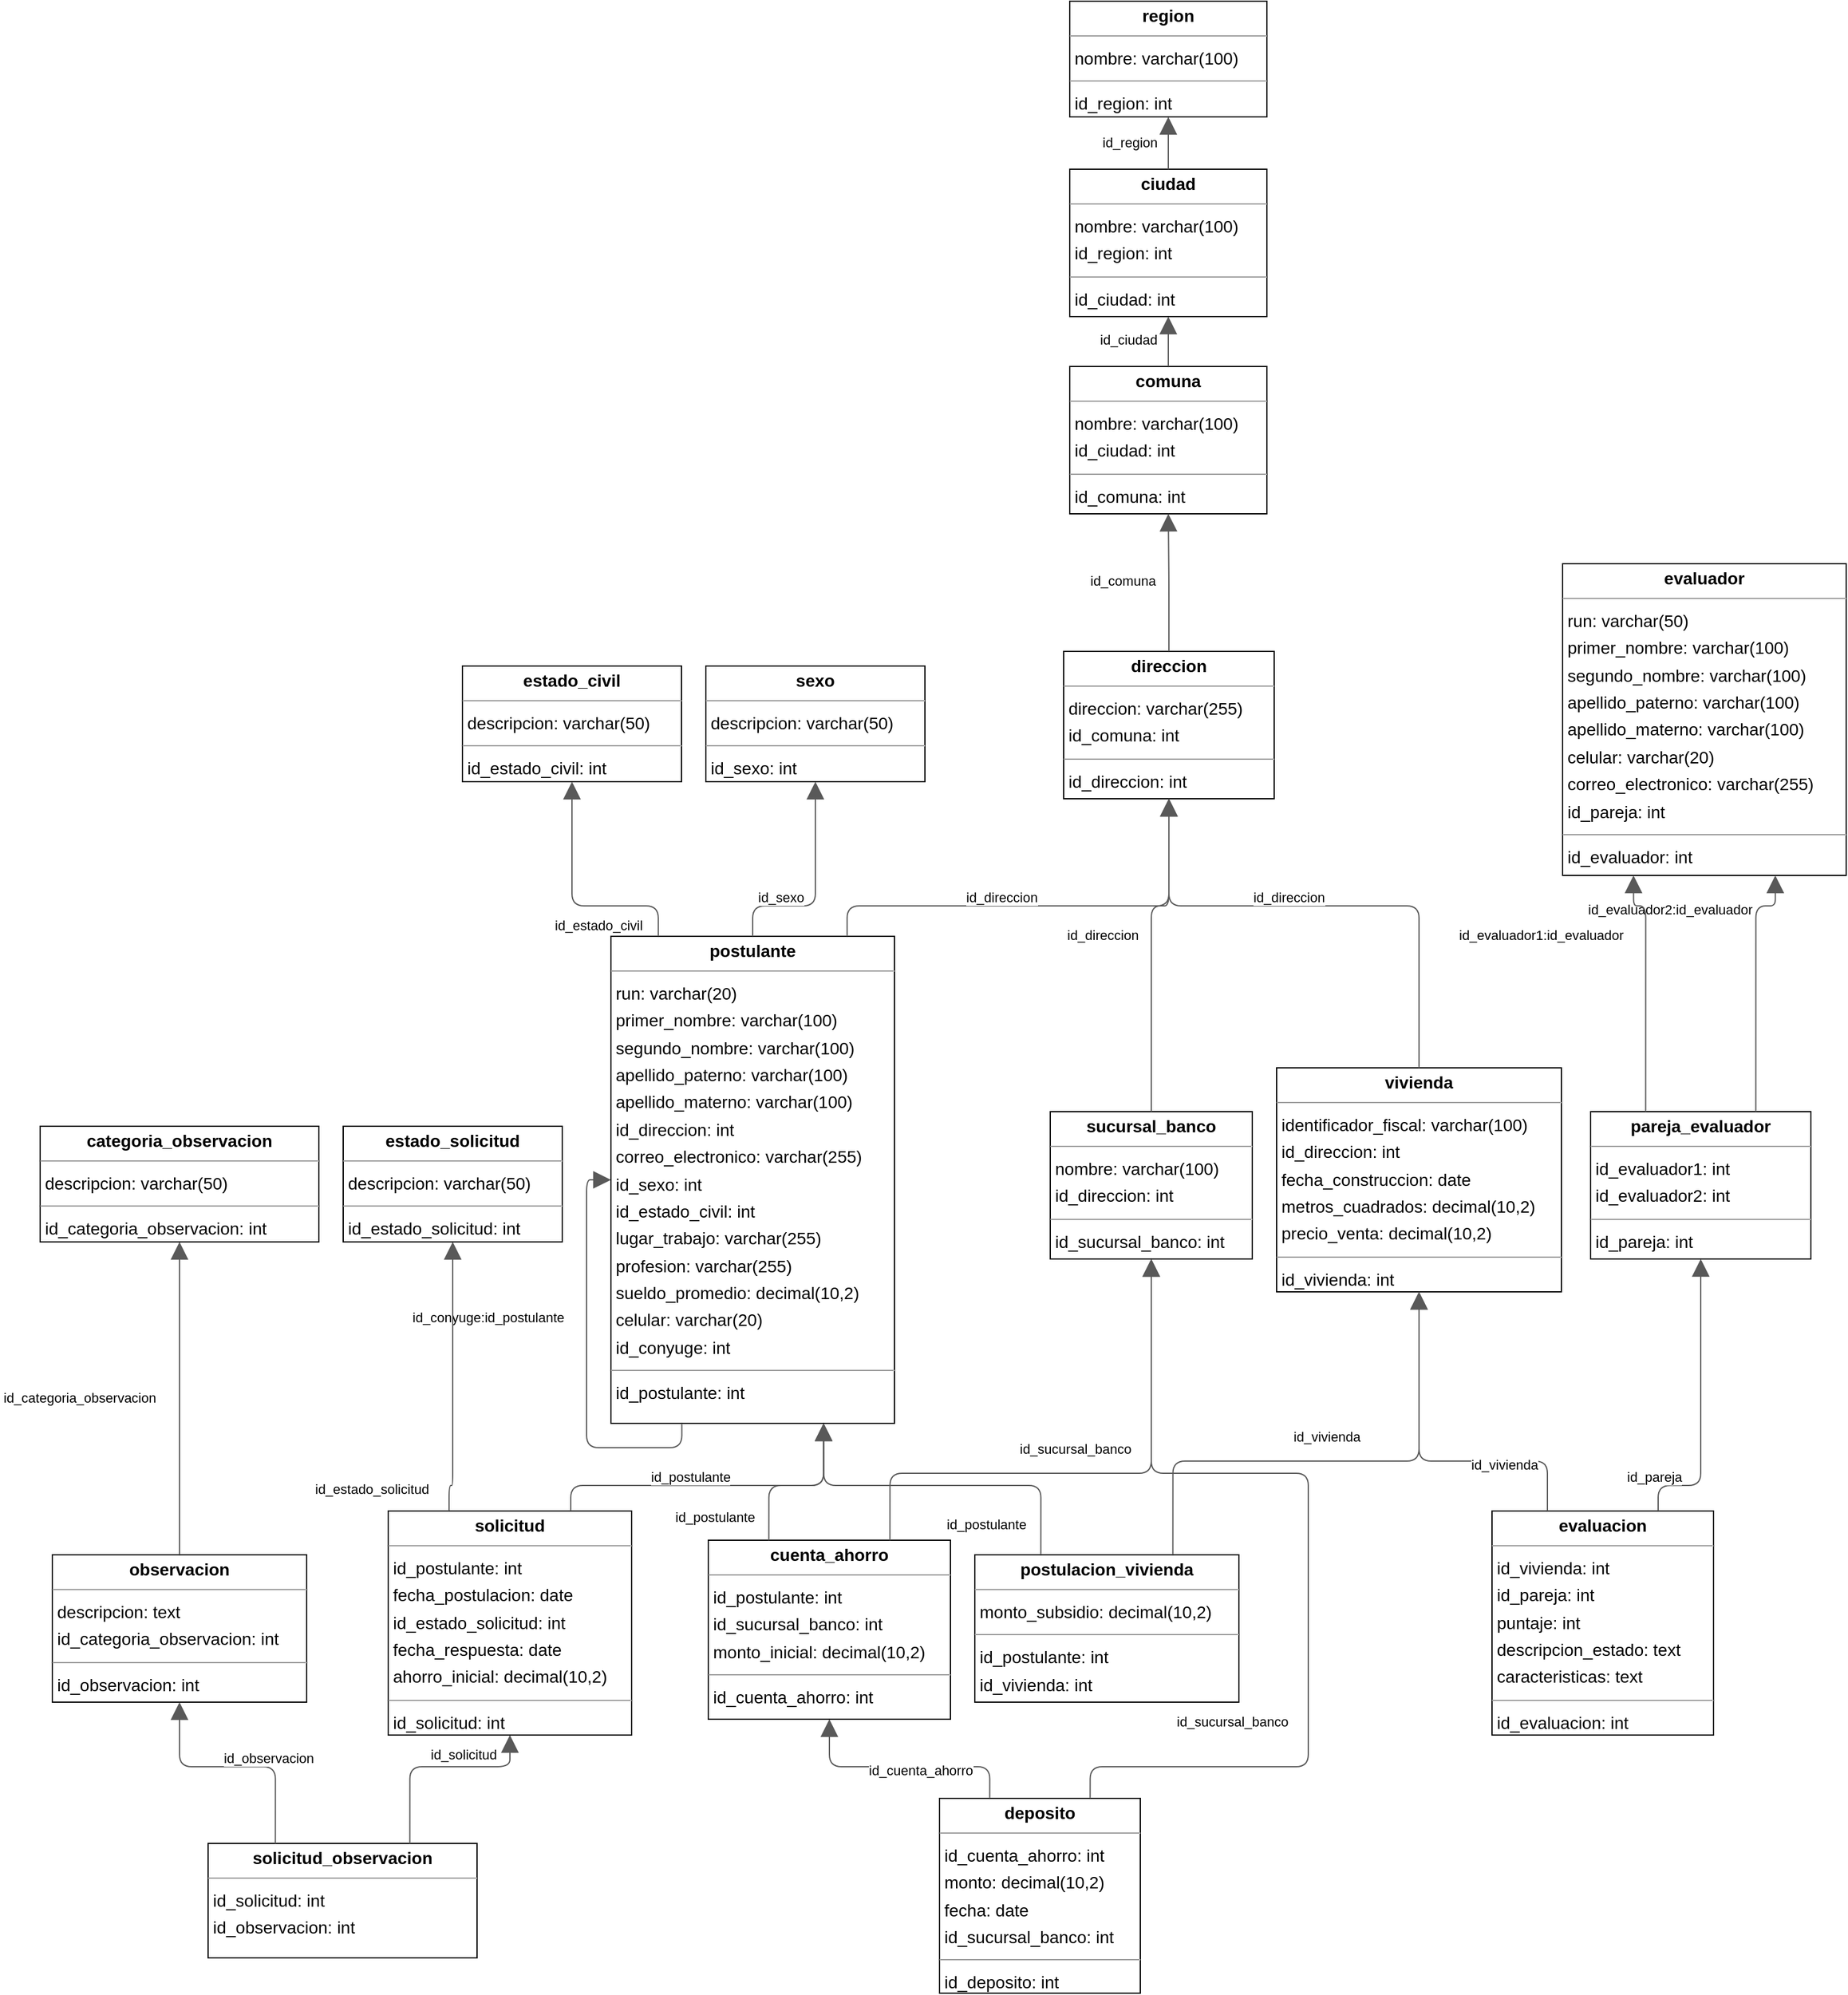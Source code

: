 <mxGraphModel dx="0" dy="0" grid="1" gridSize="10" guides="1" tooltips="1" connect="1" arrows="1" fold="1" page="0" pageScale="1" background="none" math="0" shadow="0">
  <root>
    <mxCell id="0" />
    <mxCell id="1" parent="0" />
    <mxCell id="node8" parent="1" vertex="1" value="&lt;p style=&quot;margin:0px;margin-top:4px;text-align:center;&quot;&gt;&lt;b&gt;categoria_observacion&lt;/b&gt;&lt;/p&gt;&lt;hr size=&quot;1&quot;/&gt;&lt;p style=&quot;margin:0 0 0 4px;line-height:1.6;&quot;&gt; descripcion: varchar(50)&lt;/p&gt;&lt;hr size=&quot;1&quot;/&gt;&lt;p style=&quot;margin:0 0 0 4px;line-height:1.6;&quot;&gt; id_categoria_observacion: int&lt;/p&gt;" style="verticalAlign=top;align=left;overflow=fill;fontSize=14;fontFamily=Helvetica;html=1;rounded=0;shadow=0;comic=0;labelBackgroundColor=none;strokeWidth=1;">
      <mxGeometry x="-116" y="724" width="229" height="95" as="geometry" />
    </mxCell>
    <mxCell id="node19" parent="1" vertex="1" value="&lt;p style=&quot;margin:0px;margin-top:4px;text-align:center;&quot;&gt;&lt;b&gt;ciudad&lt;/b&gt;&lt;/p&gt;&lt;hr size=&quot;1&quot;/&gt;&lt;p style=&quot;margin:0 0 0 4px;line-height:1.6;&quot;&gt; nombre: varchar(100)&lt;br/&gt; id_region: int&lt;/p&gt;&lt;hr size=&quot;1&quot;/&gt;&lt;p style=&quot;margin:0 0 0 4px;line-height:1.6;&quot;&gt; id_ciudad: int&lt;/p&gt;" style="verticalAlign=top;align=left;overflow=fill;fontSize=14;fontFamily=Helvetica;html=1;rounded=0;shadow=0;comic=0;labelBackgroundColor=none;strokeWidth=1;">
      <mxGeometry x="730" y="-62" width="162" height="121" as="geometry" />
    </mxCell>
    <mxCell id="node4" parent="1" vertex="1" value="&lt;p style=&quot;margin:0px;margin-top:4px;text-align:center;&quot;&gt;&lt;b&gt;comuna&lt;/b&gt;&lt;/p&gt;&lt;hr size=&quot;1&quot;/&gt;&lt;p style=&quot;margin:0 0 0 4px;line-height:1.6;&quot;&gt; nombre: varchar(100)&lt;br/&gt; id_ciudad: int&lt;/p&gt;&lt;hr size=&quot;1&quot;/&gt;&lt;p style=&quot;margin:0 0 0 4px;line-height:1.6;&quot;&gt; id_comuna: int&lt;/p&gt;" style="verticalAlign=top;align=left;overflow=fill;fontSize=14;fontFamily=Helvetica;html=1;rounded=0;shadow=0;comic=0;labelBackgroundColor=none;strokeWidth=1;">
      <mxGeometry x="730" y="100" width="162" height="121" as="geometry" />
    </mxCell>
    <mxCell id="node10" parent="1" vertex="1" value="&lt;p style=&quot;margin:0px;margin-top:4px;text-align:center;&quot;&gt;&lt;b&gt;cuenta_ahorro&lt;/b&gt;&lt;/p&gt;&lt;hr size=&quot;1&quot;/&gt;&lt;p style=&quot;margin:0 0 0 4px;line-height:1.6;&quot;&gt; id_postulante: int&lt;br/&gt; id_sucursal_banco: int&lt;br/&gt; monto_inicial: decimal(10,2)&lt;/p&gt;&lt;hr size=&quot;1&quot;/&gt;&lt;p style=&quot;margin:0 0 0 4px;line-height:1.6;&quot;&gt; id_cuenta_ahorro: int&lt;/p&gt;" style="verticalAlign=top;align=left;overflow=fill;fontSize=14;fontFamily=Helvetica;html=1;rounded=0;shadow=0;comic=0;labelBackgroundColor=none;strokeWidth=1;">
      <mxGeometry x="433" y="1064" width="199" height="147" as="geometry" />
    </mxCell>
    <mxCell id="node6" parent="1" vertex="1" value="&lt;p style=&quot;margin:0px;margin-top:4px;text-align:center;&quot;&gt;&lt;b&gt;deposito&lt;/b&gt;&lt;/p&gt;&lt;hr size=&quot;1&quot;/&gt;&lt;p style=&quot;margin:0 0 0 4px;line-height:1.6;&quot;&gt; id_cuenta_ahorro: int&lt;br/&gt; monto: decimal(10,2)&lt;br/&gt; fecha: date&lt;br/&gt; id_sucursal_banco: int&lt;/p&gt;&lt;hr size=&quot;1&quot;/&gt;&lt;p style=&quot;margin:0 0 0 4px;line-height:1.6;&quot;&gt; id_deposito: int&lt;/p&gt;" style="verticalAlign=top;align=left;overflow=fill;fontSize=14;fontFamily=Helvetica;html=1;rounded=0;shadow=0;comic=0;labelBackgroundColor=none;strokeWidth=1;">
      <mxGeometry x="623" y="1276" width="165" height="160" as="geometry" />
    </mxCell>
    <mxCell id="node9" parent="1" vertex="1" value="&lt;p style=&quot;margin:0px;margin-top:4px;text-align:center;&quot;&gt;&lt;b&gt;direccion&lt;/b&gt;&lt;/p&gt;&lt;hr size=&quot;1&quot;/&gt;&lt;p style=&quot;margin:0 0 0 4px;line-height:1.6;&quot;&gt; direccion: varchar(255)&lt;br/&gt; id_comuna: int&lt;/p&gt;&lt;hr size=&quot;1&quot;/&gt;&lt;p style=&quot;margin:0 0 0 4px;line-height:1.6;&quot;&gt; id_direccion: int&lt;/p&gt;" style="verticalAlign=top;align=left;overflow=fill;fontSize=14;fontFamily=Helvetica;html=1;rounded=0;shadow=0;comic=0;labelBackgroundColor=none;strokeWidth=1;">
      <mxGeometry x="725" y="334" width="173" height="121" as="geometry" />
    </mxCell>
    <mxCell id="node3" parent="1" vertex="1" value="&lt;p style=&quot;margin:0px;margin-top:4px;text-align:center;&quot;&gt;&lt;b&gt;estado_civil&lt;/b&gt;&lt;/p&gt;&lt;hr size=&quot;1&quot;/&gt;&lt;p style=&quot;margin:0 0 0 4px;line-height:1.6;&quot;&gt; descripcion: varchar(50)&lt;/p&gt;&lt;hr size=&quot;1&quot;/&gt;&lt;p style=&quot;margin:0 0 0 4px;line-height:1.6;&quot;&gt; id_estado_civil: int&lt;/p&gt;" style="verticalAlign=top;align=left;overflow=fill;fontSize=14;fontFamily=Helvetica;html=1;rounded=0;shadow=0;comic=0;labelBackgroundColor=none;strokeWidth=1;">
      <mxGeometry x="231" y="346" width="180" height="95" as="geometry" />
    </mxCell>
    <mxCell id="node0" parent="1" vertex="1" value="&lt;p style=&quot;margin:0px;margin-top:4px;text-align:center;&quot;&gt;&lt;b&gt;estado_solicitud&lt;/b&gt;&lt;/p&gt;&lt;hr size=&quot;1&quot;/&gt;&lt;p style=&quot;margin:0 0 0 4px;line-height:1.6;&quot;&gt; descripcion: varchar(50)&lt;/p&gt;&lt;hr size=&quot;1&quot;/&gt;&lt;p style=&quot;margin:0 0 0 4px;line-height:1.6;&quot;&gt; id_estado_solicitud: int&lt;/p&gt;" style="verticalAlign=top;align=left;overflow=fill;fontSize=14;fontFamily=Helvetica;html=1;rounded=0;shadow=0;comic=0;labelBackgroundColor=none;strokeWidth=1;">
      <mxGeometry x="133" y="724" width="180" height="95" as="geometry" />
    </mxCell>
    <mxCell id="node11" parent="1" vertex="1" value="&lt;p style=&quot;margin:0px;margin-top:4px;text-align:center;&quot;&gt;&lt;b&gt;evaluacion&lt;/b&gt;&lt;/p&gt;&lt;hr size=&quot;1&quot;/&gt;&lt;p style=&quot;margin:0 0 0 4px;line-height:1.6;&quot;&gt; id_vivienda: int&lt;br/&gt; id_pareja: int&lt;br/&gt; puntaje: int&lt;br/&gt; descripcion_estado: text&lt;br/&gt; caracteristicas: text&lt;/p&gt;&lt;hr size=&quot;1&quot;/&gt;&lt;p style=&quot;margin:0 0 0 4px;line-height:1.6;&quot;&gt; id_evaluacion: int&lt;/p&gt;" style="verticalAlign=top;align=left;overflow=fill;fontSize=14;fontFamily=Helvetica;html=1;rounded=0;shadow=0;comic=0;labelBackgroundColor=none;strokeWidth=1;">
      <mxGeometry x="1077" y="1040" width="182" height="184" as="geometry" />
    </mxCell>
    <mxCell id="node7" parent="1" vertex="1" value="&lt;p style=&quot;margin:0px;margin-top:4px;text-align:center;&quot;&gt;&lt;b&gt;evaluador&lt;/b&gt;&lt;/p&gt;&lt;hr size=&quot;1&quot;/&gt;&lt;p style=&quot;margin:0 0 0 4px;line-height:1.6;&quot;&gt; run: varchar(50)&lt;br/&gt; primer_nombre: varchar(100)&lt;br/&gt; segundo_nombre: varchar(100)&lt;br/&gt; apellido_paterno: varchar(100)&lt;br/&gt; apellido_materno: varchar(100)&lt;br/&gt; celular: varchar(20)&lt;br/&gt; correo_electronico: varchar(255)&lt;br/&gt; id_pareja: int&lt;/p&gt;&lt;hr size=&quot;1&quot;/&gt;&lt;p style=&quot;margin:0 0 0 4px;line-height:1.6;&quot;&gt; id_evaluador: int&lt;/p&gt;" style="verticalAlign=top;align=left;overflow=fill;fontSize=14;fontFamily=Helvetica;html=1;rounded=0;shadow=0;comic=0;labelBackgroundColor=none;strokeWidth=1;">
      <mxGeometry x="1135" y="262" width="233" height="256" as="geometry" />
    </mxCell>
    <mxCell id="node12" parent="1" vertex="1" value="&lt;p style=&quot;margin:0px;margin-top:4px;text-align:center;&quot;&gt;&lt;b&gt;observacion&lt;/b&gt;&lt;/p&gt;&lt;hr size=&quot;1&quot;/&gt;&lt;p style=&quot;margin:0 0 0 4px;line-height:1.6;&quot;&gt; descripcion: text&lt;br/&gt; id_categoria_observacion: int&lt;/p&gt;&lt;hr size=&quot;1&quot;/&gt;&lt;p style=&quot;margin:0 0 0 4px;line-height:1.6;&quot;&gt; id_observacion: int&lt;/p&gt;" style="verticalAlign=top;align=left;overflow=fill;fontSize=14;fontFamily=Helvetica;html=1;rounded=0;shadow=0;comic=0;labelBackgroundColor=none;strokeWidth=1;">
      <mxGeometry x="-106" y="1076" width="209" height="121" as="geometry" />
    </mxCell>
    <mxCell id="node18" parent="1" vertex="1" value="&lt;p style=&quot;margin:0px;margin-top:4px;text-align:center;&quot;&gt;&lt;b&gt;pareja_evaluador&lt;/b&gt;&lt;/p&gt;&lt;hr size=&quot;1&quot;/&gt;&lt;p style=&quot;margin:0 0 0 4px;line-height:1.6;&quot;&gt; id_evaluador1: int&lt;br/&gt; id_evaluador2: int&lt;/p&gt;&lt;hr size=&quot;1&quot;/&gt;&lt;p style=&quot;margin:0 0 0 4px;line-height:1.6;&quot;&gt; id_pareja: int&lt;/p&gt;" style="verticalAlign=top;align=left;overflow=fill;fontSize=14;fontFamily=Helvetica;html=1;rounded=0;shadow=0;comic=0;labelBackgroundColor=none;strokeWidth=1;">
      <mxGeometry x="1158" y="712" width="181" height="121" as="geometry" />
    </mxCell>
    <mxCell id="node1" parent="1" vertex="1" value="&lt;p style=&quot;margin:0px;margin-top:4px;text-align:center;&quot;&gt;&lt;b&gt;postulacion_vivienda&lt;/b&gt;&lt;/p&gt;&lt;hr size=&quot;1&quot;/&gt;&lt;p style=&quot;margin:0 0 0 4px;line-height:1.6;&quot;&gt; monto_subsidio: decimal(10,2)&lt;/p&gt;&lt;hr size=&quot;1&quot;/&gt;&lt;p style=&quot;margin:0 0 0 4px;line-height:1.6;&quot;&gt; id_postulante: int&lt;br/&gt; id_vivienda: int&lt;/p&gt;" style="verticalAlign=top;align=left;overflow=fill;fontSize=14;fontFamily=Helvetica;html=1;rounded=0;shadow=0;comic=0;labelBackgroundColor=none;strokeWidth=1;">
      <mxGeometry x="652" y="1076" width="217" height="121" as="geometry" />
    </mxCell>
    <mxCell id="node17" parent="1" vertex="1" value="&lt;p style=&quot;margin:0px;margin-top:4px;text-align:center;&quot;&gt;&lt;b&gt;postulante&lt;/b&gt;&lt;/p&gt;&lt;hr size=&quot;1&quot;/&gt;&lt;p style=&quot;margin:0 0 0 4px;line-height:1.6;&quot;&gt; run: varchar(20)&lt;br/&gt; primer_nombre: varchar(100)&lt;br/&gt; segundo_nombre: varchar(100)&lt;br/&gt; apellido_paterno: varchar(100)&lt;br/&gt; apellido_materno: varchar(100)&lt;br/&gt; id_direccion: int&lt;br/&gt; correo_electronico: varchar(255)&lt;br/&gt; id_sexo: int&lt;br/&gt; id_estado_civil: int&lt;br/&gt; lugar_trabajo: varchar(255)&lt;br/&gt; profesion: varchar(255)&lt;br/&gt; sueldo_promedio: decimal(10,2)&lt;br/&gt; celular: varchar(20)&lt;br/&gt; id_conyuge: int&lt;/p&gt;&lt;hr size=&quot;1&quot;/&gt;&lt;p style=&quot;margin:0 0 0 4px;line-height:1.6;&quot;&gt; id_postulante: int&lt;/p&gt;" style="verticalAlign=top;align=left;overflow=fill;fontSize=14;fontFamily=Helvetica;html=1;rounded=0;shadow=0;comic=0;labelBackgroundColor=none;strokeWidth=1;">
      <mxGeometry x="353" y="568" width="233" height="400" as="geometry" />
    </mxCell>
    <mxCell id="node2" parent="1" vertex="1" value="&lt;p style=&quot;margin:0px;margin-top:4px;text-align:center;&quot;&gt;&lt;b&gt;region&lt;/b&gt;&lt;/p&gt;&lt;hr size=&quot;1&quot;/&gt;&lt;p style=&quot;margin:0 0 0 4px;line-height:1.6;&quot;&gt; nombre: varchar(100)&lt;/p&gt;&lt;hr size=&quot;1&quot;/&gt;&lt;p style=&quot;margin:0 0 0 4px;line-height:1.6;&quot;&gt; id_region: int&lt;/p&gt;" style="verticalAlign=top;align=left;overflow=fill;fontSize=14;fontFamily=Helvetica;html=1;rounded=0;shadow=0;comic=0;labelBackgroundColor=none;strokeWidth=1;">
      <mxGeometry x="730" y="-200" width="162" height="95" as="geometry" />
    </mxCell>
    <mxCell id="node5" parent="1" vertex="1" value="&lt;p style=&quot;margin:0px;margin-top:4px;text-align:center;&quot;&gt;&lt;b&gt;sexo&lt;/b&gt;&lt;/p&gt;&lt;hr size=&quot;1&quot;/&gt;&lt;p style=&quot;margin:0 0 0 4px;line-height:1.6;&quot;&gt; descripcion: varchar(50)&lt;/p&gt;&lt;hr size=&quot;1&quot;/&gt;&lt;p style=&quot;margin:0 0 0 4px;line-height:1.6;&quot;&gt; id_sexo: int&lt;/p&gt;" style="verticalAlign=top;align=left;overflow=fill;fontSize=14;fontFamily=Helvetica;html=1;rounded=0;shadow=0;comic=0;labelBackgroundColor=none;strokeWidth=1;">
      <mxGeometry x="431" y="346" width="180" height="95" as="geometry" />
    </mxCell>
    <mxCell id="node14" parent="1" vertex="1" value="&lt;p style=&quot;margin:0px;margin-top:4px;text-align:center;&quot;&gt;&lt;b&gt;solicitud&lt;/b&gt;&lt;/p&gt;&lt;hr size=&quot;1&quot;/&gt;&lt;p style=&quot;margin:0 0 0 4px;line-height:1.6;&quot;&gt; id_postulante: int&lt;br/&gt; fecha_postulacion: date&lt;br/&gt; id_estado_solicitud: int&lt;br/&gt; fecha_respuesta: date&lt;br/&gt; ahorro_inicial: decimal(10,2)&lt;/p&gt;&lt;hr size=&quot;1&quot;/&gt;&lt;p style=&quot;margin:0 0 0 4px;line-height:1.6;&quot;&gt; id_solicitud: int&lt;/p&gt;" style="verticalAlign=top;align=left;overflow=fill;fontSize=14;fontFamily=Helvetica;html=1;rounded=0;shadow=0;comic=0;labelBackgroundColor=none;strokeWidth=1;">
      <mxGeometry x="170" y="1040" width="200" height="184" as="geometry" />
    </mxCell>
    <mxCell id="node16" parent="1" vertex="1" value="&lt;p style=&quot;margin:0px;margin-top:4px;text-align:center;&quot;&gt;&lt;b&gt;solicitud_observacion&lt;/b&gt;&lt;/p&gt;&lt;hr size=&quot;1&quot;/&gt;&lt;p style=&quot;margin:0 0 0 4px;line-height:1.6;&quot;&gt; id_solicitud: int&lt;br/&gt; id_observacion: int&lt;/p&gt;" style="verticalAlign=top;align=left;overflow=fill;fontSize=14;fontFamily=Helvetica;html=1;rounded=0;shadow=0;comic=0;labelBackgroundColor=none;strokeWidth=1;">
      <mxGeometry x="22" y="1313" width="221" height="94" as="geometry" />
    </mxCell>
    <mxCell id="node13" parent="1" vertex="1" value="&lt;p style=&quot;margin:0px;margin-top:4px;text-align:center;&quot;&gt;&lt;b&gt;sucursal_banco&lt;/b&gt;&lt;/p&gt;&lt;hr size=&quot;1&quot;/&gt;&lt;p style=&quot;margin:0 0 0 4px;line-height:1.6;&quot;&gt; nombre: varchar(100)&lt;br/&gt; id_direccion: int&lt;/p&gt;&lt;hr size=&quot;1&quot;/&gt;&lt;p style=&quot;margin:0 0 0 4px;line-height:1.6;&quot;&gt; id_sucursal_banco: int&lt;/p&gt;" style="verticalAlign=top;align=left;overflow=fill;fontSize=14;fontFamily=Helvetica;html=1;rounded=0;shadow=0;comic=0;labelBackgroundColor=none;strokeWidth=1;">
      <mxGeometry x="714" y="712" width="166" height="121" as="geometry" />
    </mxCell>
    <mxCell id="node15" parent="1" vertex="1" value="&lt;p style=&quot;margin:0px;margin-top:4px;text-align:center;&quot;&gt;&lt;b&gt;vivienda&lt;/b&gt;&lt;/p&gt;&lt;hr size=&quot;1&quot;/&gt;&lt;p style=&quot;margin:0 0 0 4px;line-height:1.6;&quot;&gt; identificador_fiscal: varchar(100)&lt;br/&gt; id_direccion: int&lt;br/&gt; fecha_construccion: date&lt;br/&gt; metros_cuadrados: decimal(10,2)&lt;br/&gt; precio_venta: decimal(10,2)&lt;/p&gt;&lt;hr size=&quot;1&quot;/&gt;&lt;p style=&quot;margin:0 0 0 4px;line-height:1.6;&quot;&gt; id_vivienda: int&lt;/p&gt;" style="verticalAlign=top;align=left;overflow=fill;fontSize=14;fontFamily=Helvetica;html=1;rounded=0;shadow=0;comic=0;labelBackgroundColor=none;strokeWidth=1;">
      <mxGeometry x="900" y="676" width="234" height="184" as="geometry" />
    </mxCell>
    <mxCell id="edge8" edge="1" value="" parent="1" source="node19" target="node2" style="html=1;rounded=1;edgeStyle=orthogonalEdgeStyle;dashed=0;startArrow=none;endArrow=block;endSize=12;strokeColor=#595959;exitX=0.500;exitY=0.000;exitDx=0;exitDy=0;entryX=0.500;entryY=1.001;entryDx=0;entryDy=0;">
      <mxGeometry width="50" height="50" relative="1" as="geometry">
        <Array as="points" />
      </mxGeometry>
    </mxCell>
    <mxCell id="label50" parent="edge8" vertex="1" connectable="0" value="id_region" style="edgeLabel;resizable=0;html=1;align=left;verticalAlign=top;strokeColor=default;">
      <mxGeometry x="755" y="-97" as="geometry" />
    </mxCell>
    <mxCell id="edge14" edge="1" value="" parent="1" source="node4" target="node19" style="html=1;rounded=1;edgeStyle=orthogonalEdgeStyle;dashed=0;startArrow=none;endArrow=block;endSize=12;strokeColor=#595959;exitX=0.500;exitY=0.000;exitDx=0;exitDy=0;entryX=0.500;entryY=1.000;entryDx=0;entryDy=0;">
      <mxGeometry width="50" height="50" relative="1" as="geometry">
        <Array as="points" />
      </mxGeometry>
    </mxCell>
    <mxCell id="label86" parent="edge14" vertex="1" connectable="0" value="id_ciudad" style="edgeLabel;resizable=0;html=1;align=left;verticalAlign=top;strokeColor=default;">
      <mxGeometry x="753" y="65" as="geometry" />
    </mxCell>
    <mxCell id="edge15" edge="1" value="" parent="1" source="node10" target="node17" style="html=1;rounded=1;edgeStyle=orthogonalEdgeStyle;dashed=0;startArrow=none;endArrow=block;endSize=12;strokeColor=#595959;exitX=0.250;exitY=0.000;exitDx=0;exitDy=0;entryX=0.750;entryY=1.000;entryDx=0;entryDy=0;">
      <mxGeometry width="50" height="50" relative="1" as="geometry">
        <Array as="points">
          <mxPoint x="483" y="1019" />
          <mxPoint x="527" y="1019" />
        </Array>
      </mxGeometry>
    </mxCell>
    <mxCell id="label92" parent="edge15" vertex="1" connectable="0" value="id_postulante" style="edgeLabel;resizable=0;html=1;align=left;verticalAlign=top;strokeColor=default;">
      <mxGeometry x="404" y="1032" as="geometry" />
    </mxCell>
    <mxCell id="edge19" edge="1" value="" parent="1" source="node10" target="node13" style="html=1;rounded=1;edgeStyle=orthogonalEdgeStyle;dashed=0;startArrow=none;endArrow=block;endSize=12;strokeColor=#595959;exitX=0.750;exitY=0.000;exitDx=0;exitDy=0;entryX=0.500;entryY=1.000;entryDx=0;entryDy=0;">
      <mxGeometry width="50" height="50" relative="1" as="geometry">
        <Array as="points">
          <mxPoint x="582" y="1009" />
          <mxPoint x="797" y="1009" />
        </Array>
      </mxGeometry>
    </mxCell>
    <mxCell id="label116" parent="edge19" vertex="1" connectable="0" value="id_sucursal_banco" style="edgeLabel;resizable=0;html=1;align=left;verticalAlign=top;strokeColor=default;">
      <mxGeometry x="687" y="976" as="geometry" />
    </mxCell>
    <mxCell id="edge4" edge="1" value="" parent="1" source="node6" target="node10" style="html=1;rounded=1;edgeStyle=orthogonalEdgeStyle;dashed=0;startArrow=none;endArrow=block;endSize=12;strokeColor=#595959;exitX=0.250;exitY=0.000;exitDx=0;exitDy=0;entryX=0.500;entryY=1.000;entryDx=0;entryDy=0;">
      <mxGeometry width="50" height="50" relative="1" as="geometry">
        <Array as="points">
          <mxPoint x="664" y="1250" />
          <mxPoint x="532" y="1250" />
        </Array>
      </mxGeometry>
    </mxCell>
    <mxCell id="label26" parent="edge4" vertex="1" connectable="0" value="id_cuenta_ahorro" style="edgeLabel;resizable=0;html=1;align=left;verticalAlign=top;strokeColor=default;">
      <mxGeometry x="563" y="1240" as="geometry" />
    </mxCell>
    <mxCell id="edge9" edge="1" value="" parent="1" source="node6" target="node13" style="html=1;rounded=1;edgeStyle=orthogonalEdgeStyle;dashed=0;startArrow=none;endArrow=block;endSize=12;strokeColor=#595959;exitX=0.750;exitY=0.000;exitDx=0;exitDy=0;entryX=0.500;entryY=1.000;entryDx=0;entryDy=0;">
      <mxGeometry width="50" height="50" relative="1" as="geometry">
        <Array as="points">
          <mxPoint x="747" y="1250" />
          <mxPoint x="926" y="1250" />
          <mxPoint x="926" y="1009" />
          <mxPoint x="797" y="1009" />
        </Array>
      </mxGeometry>
    </mxCell>
    <mxCell id="label56" parent="edge9" vertex="1" connectable="0" value="id_sucursal_banco" style="edgeLabel;resizable=0;html=1;align=left;verticalAlign=top;strokeColor=default;">
      <mxGeometry x="816" y="1200" as="geometry" />
    </mxCell>
    <mxCell id="edge10" edge="1" value="" parent="1" source="node9" target="node4" style="html=1;rounded=1;edgeStyle=orthogonalEdgeStyle;dashed=0;startArrow=none;endArrow=block;endSize=12;strokeColor=#595959;exitX=0.500;exitY=0.000;exitDx=0;exitDy=0;entryX=0.500;entryY=1.000;entryDx=0;entryDy=0;">
      <mxGeometry width="50" height="50" relative="1" as="geometry">
        <Array as="points" />
      </mxGeometry>
    </mxCell>
    <mxCell id="label62" parent="edge10" vertex="1" connectable="0" value="id_comuna" style="edgeLabel;resizable=0;html=1;align=left;verticalAlign=top;strokeColor=default;">
      <mxGeometry x="745" y="263" as="geometry" />
    </mxCell>
    <mxCell id="edge11" edge="1" value="" parent="1" source="node11" target="node18" style="html=1;rounded=1;edgeStyle=orthogonalEdgeStyle;dashed=0;startArrow=none;endArrow=block;endSize=12;strokeColor=#595959;exitX=0.750;exitY=0.000;exitDx=0;exitDy=0;entryX=0.500;entryY=1.000;entryDx=0;entryDy=0;">
      <mxGeometry width="50" height="50" relative="1" as="geometry">
        <Array as="points">
          <mxPoint x="1214" y="1019" />
          <mxPoint x="1249" y="1019" />
        </Array>
      </mxGeometry>
    </mxCell>
    <mxCell id="label68" parent="edge11" vertex="1" connectable="0" value="id_pareja" style="edgeLabel;resizable=0;html=1;align=left;verticalAlign=top;strokeColor=default;">
      <mxGeometry x="1186" y="999" as="geometry" />
    </mxCell>
    <mxCell id="edge5" edge="1" value="" parent="1" source="node11" target="node15" style="html=1;rounded=1;edgeStyle=orthogonalEdgeStyle;dashed=0;startArrow=none;endArrow=block;endSize=12;strokeColor=#595959;exitX=0.250;exitY=0.000;exitDx=0;exitDy=0;entryX=0.500;entryY=1.000;entryDx=0;entryDy=0;">
      <mxGeometry width="50" height="50" relative="1" as="geometry">
        <Array as="points">
          <mxPoint x="1123" y="999" />
          <mxPoint x="1017" y="999" />
        </Array>
      </mxGeometry>
    </mxCell>
    <mxCell id="label32" parent="edge5" vertex="1" connectable="0" value="id_vivienda" style="edgeLabel;resizable=0;html=1;align=left;verticalAlign=top;strokeColor=default;">
      <mxGeometry x="1058" y="989" as="geometry" />
    </mxCell>
    <mxCell id="edge22" edge="1" value="" parent="1" source="node12" target="node8" style="html=1;rounded=1;edgeStyle=orthogonalEdgeStyle;dashed=0;startArrow=none;endArrow=block;endSize=12;strokeColor=#595959;exitX=0.500;exitY=0.000;exitDx=0;exitDy=0;entryX=0.500;entryY=1.000;entryDx=0;entryDy=0;">
      <mxGeometry width="50" height="50" relative="1" as="geometry">
        <Array as="points" />
      </mxGeometry>
    </mxCell>
    <mxCell id="label134" parent="edge22" vertex="1" connectable="0" value="id_categoria_observacion" style="edgeLabel;resizable=0;html=1;align=left;verticalAlign=top;strokeColor=default;">
      <mxGeometry x="-148" y="934" as="geometry" />
    </mxCell>
    <mxCell id="edge0" edge="1" value="" parent="1" source="node18" target="node7" style="html=1;rounded=1;edgeStyle=orthogonalEdgeStyle;dashed=0;startArrow=none;endArrow=block;endSize=12;strokeColor=#595959;exitX=0.750;exitY=0.000;exitDx=0;exitDy=0;entryX=0.750;entryY=1.000;entryDx=0;entryDy=0;">
      <mxGeometry width="50" height="50" relative="1" as="geometry">
        <Array as="points">
          <mxPoint x="1294" y="543" />
          <mxPoint x="1310" y="543" />
        </Array>
      </mxGeometry>
    </mxCell>
    <mxCell id="label2" parent="edge0" vertex="1" connectable="0" value="id_evaluador2:id_evaluador" style="edgeLabel;resizable=0;html=1;align=left;verticalAlign=top;strokeColor=default;">
      <mxGeometry x="1154" y="533" as="geometry" />
    </mxCell>
    <mxCell id="edge3" edge="1" value="" parent="1" source="node18" target="node7" style="html=1;rounded=1;edgeStyle=orthogonalEdgeStyle;dashed=0;startArrow=none;endArrow=block;endSize=12;strokeColor=#595959;exitX=0.250;exitY=0.000;exitDx=0;exitDy=0;entryX=0.250;entryY=1.000;entryDx=0;entryDy=0;">
      <mxGeometry width="50" height="50" relative="1" as="geometry">
        <Array as="points">
          <mxPoint x="1204" y="543" />
          <mxPoint x="1193" y="543" />
        </Array>
      </mxGeometry>
    </mxCell>
    <mxCell id="label20" parent="edge3" vertex="1" connectable="0" value="id_evaluador1:id_evaluador" style="edgeLabel;resizable=0;html=1;align=left;verticalAlign=top;strokeColor=default;">
      <mxGeometry x="1048" y="554" as="geometry" />
    </mxCell>
    <mxCell id="edge1" edge="1" value="" parent="1" source="node1" target="node17" style="html=1;rounded=1;edgeStyle=orthogonalEdgeStyle;dashed=0;startArrow=none;endArrow=block;endSize=12;strokeColor=#595959;exitX=0.250;exitY=0.000;exitDx=0;exitDy=0;entryX=0.750;entryY=1.000;entryDx=0;entryDy=0;">
      <mxGeometry width="50" height="50" relative="1" as="geometry">
        <Array as="points">
          <mxPoint x="706" y="1019" />
          <mxPoint x="527" y="1019" />
        </Array>
      </mxGeometry>
    </mxCell>
    <mxCell id="label8" parent="edge1" vertex="1" connectable="0" value="id_postulante" style="edgeLabel;resizable=0;html=1;align=left;verticalAlign=top;strokeColor=default;">
      <mxGeometry x="627" y="1038" as="geometry" />
    </mxCell>
    <mxCell id="edge23" edge="1" value="" parent="1" source="node1" target="node15" style="html=1;rounded=1;edgeStyle=orthogonalEdgeStyle;dashed=0;startArrow=none;endArrow=block;endSize=12;strokeColor=#595959;exitX=0.750;exitY=0.000;exitDx=0;exitDy=0;entryX=0.500;entryY=1.000;entryDx=0;entryDy=0;">
      <mxGeometry width="50" height="50" relative="1" as="geometry">
        <Array as="points">
          <mxPoint x="815" y="999" />
          <mxPoint x="1017" y="999" />
        </Array>
      </mxGeometry>
    </mxCell>
    <mxCell id="label140" parent="edge23" vertex="1" connectable="0" value="id_vivienda" style="edgeLabel;resizable=0;html=1;align=left;verticalAlign=top;strokeColor=default;">
      <mxGeometry x="912" y="966" as="geometry" />
    </mxCell>
    <mxCell id="edge12" edge="1" value="" parent="1" source="node17" target="node9" style="html=1;rounded=1;edgeStyle=orthogonalEdgeStyle;dashed=0;startArrow=none;endArrow=block;endSize=12;strokeColor=#595959;exitX=0.833;exitY=0.000;exitDx=0;exitDy=0;entryX=0.500;entryY=1.000;entryDx=0;entryDy=0;">
      <mxGeometry width="50" height="50" relative="1" as="geometry">
        <Array as="points">
          <mxPoint x="547" y="543" />
          <mxPoint x="811" y="543" />
        </Array>
      </mxGeometry>
    </mxCell>
    <mxCell id="label74" parent="edge12" vertex="1" connectable="0" value="id_direccion" style="edgeLabel;resizable=0;html=1;align=left;verticalAlign=top;strokeColor=default;">
      <mxGeometry x="643" y="523" as="geometry" />
    </mxCell>
    <mxCell id="edge7" edge="1" value="" parent="1" source="node17" target="node3" style="html=1;rounded=1;edgeStyle=orthogonalEdgeStyle;dashed=0;startArrow=none;endArrow=block;endSize=12;strokeColor=#595959;exitX=0.167;exitY=0.000;exitDx=0;exitDy=0;entryX=0.500;entryY=1.000;entryDx=0;entryDy=0;">
      <mxGeometry width="50" height="50" relative="1" as="geometry">
        <Array as="points">
          <mxPoint x="391" y="543" />
          <mxPoint x="321" y="543" />
        </Array>
      </mxGeometry>
    </mxCell>
    <mxCell id="label44" parent="edge7" vertex="1" connectable="0" value="id_estado_civil" style="edgeLabel;resizable=0;html=1;align=left;verticalAlign=top;strokeColor=default;">
      <mxGeometry x="305" y="546" as="geometry" />
    </mxCell>
    <mxCell id="edge17" edge="1" value="" parent="1" source="node17" target="node17" style="html=1;rounded=1;edgeStyle=orthogonalEdgeStyle;dashed=0;startArrow=none;endArrow=block;endSize=12;strokeColor=#595959;exitX=0.250;exitY=1.000;exitDx=0;exitDy=0;entryX=0.000;entryY=0.500;entryDx=0;entryDy=0;">
      <mxGeometry width="50" height="50" relative="1" as="geometry">
        <Array as="points">
          <mxPoint x="411" y="988" />
          <mxPoint x="333" y="988" />
          <mxPoint x="333" y="768" />
        </Array>
      </mxGeometry>
    </mxCell>
    <mxCell id="label104" parent="edge17" vertex="1" connectable="0" value="id_conyuge:id_postulante" style="edgeLabel;resizable=0;html=1;align=left;verticalAlign=top;strokeColor=default;">
      <mxGeometry x="188" y="868" as="geometry" />
    </mxCell>
    <mxCell id="edge13" edge="1" value="" parent="1" source="node17" target="node5" style="html=1;rounded=1;edgeStyle=orthogonalEdgeStyle;dashed=0;startArrow=none;endArrow=block;endSize=12;strokeColor=#595959;exitX=0.500;exitY=0.000;exitDx=0;exitDy=0;entryX=0.500;entryY=1.000;entryDx=0;entryDy=0;">
      <mxGeometry width="50" height="50" relative="1" as="geometry">
        <Array as="points">
          <mxPoint x="469" y="543" />
          <mxPoint x="521" y="543" />
        </Array>
      </mxGeometry>
    </mxCell>
    <mxCell id="label80" parent="edge13" vertex="1" connectable="0" value="id_sexo" style="edgeLabel;resizable=0;html=1;align=left;verticalAlign=top;strokeColor=default;">
      <mxGeometry x="472" y="523" as="geometry" />
    </mxCell>
    <mxCell id="edge2" edge="1" value="" parent="1" source="node14" target="node0" style="html=1;rounded=1;edgeStyle=orthogonalEdgeStyle;dashed=0;startArrow=none;endArrow=block;endSize=12;strokeColor=#595959;exitX=0.250;exitY=0.000;exitDx=0;exitDy=0;entryX=0.500;entryY=1.000;entryDx=0;entryDy=0;">
      <mxGeometry width="50" height="50" relative="1" as="geometry">
        <Array as="points">
          <mxPoint x="220" y="1019" />
          <mxPoint x="223" y="1019" />
        </Array>
      </mxGeometry>
    </mxCell>
    <mxCell id="label14" parent="edge2" vertex="1" connectable="0" value="id_estado_solicitud" style="edgeLabel;resizable=0;html=1;align=left;verticalAlign=top;strokeColor=default;">
      <mxGeometry x="108" y="1009" as="geometry" />
    </mxCell>
    <mxCell id="edge21" edge="1" value="" parent="1" source="node14" target="node17" style="html=1;rounded=1;edgeStyle=orthogonalEdgeStyle;dashed=0;startArrow=none;endArrow=block;endSize=12;strokeColor=#595959;exitX=0.750;exitY=0.000;exitDx=0;exitDy=0;entryX=0.750;entryY=1.000;entryDx=0;entryDy=0;">
      <mxGeometry width="50" height="50" relative="1" as="geometry">
        <Array as="points">
          <mxPoint x="320" y="1019" />
          <mxPoint x="527" y="1019" />
        </Array>
      </mxGeometry>
    </mxCell>
    <mxCell id="label128" parent="edge21" vertex="1" connectable="0" value="id_postulante" style="edgeLabel;resizable=0;html=1;align=left;verticalAlign=top;strokeColor=default;">
      <mxGeometry x="384" y="999" as="geometry" />
    </mxCell>
    <mxCell id="edge16" edge="1" value="" parent="1" source="node16" target="node12" style="html=1;rounded=1;edgeStyle=orthogonalEdgeStyle;dashed=0;startArrow=none;endArrow=block;endSize=12;strokeColor=#595959;exitX=0.250;exitY=0.000;exitDx=0;exitDy=0;entryX=0.500;entryY=1.000;entryDx=0;entryDy=0;">
      <mxGeometry width="50" height="50" relative="1" as="geometry">
        <Array as="points">
          <mxPoint x="77" y="1250" />
          <mxPoint x="-2" y="1250" />
        </Array>
      </mxGeometry>
    </mxCell>
    <mxCell id="label98" parent="edge16" vertex="1" connectable="0" value="id_observacion" style="edgeLabel;resizable=0;html=1;align=left;verticalAlign=top;strokeColor=default;">
      <mxGeometry x="33" y="1230" as="geometry" />
    </mxCell>
    <mxCell id="edge20" edge="1" value="" parent="1" source="node16" target="node14" style="html=1;rounded=1;edgeStyle=orthogonalEdgeStyle;dashed=0;startArrow=none;endArrow=block;endSize=12;strokeColor=#595959;exitX=0.750;exitY=0.000;exitDx=0;exitDy=0;entryX=0.500;entryY=1.000;entryDx=0;entryDy=0;">
      <mxGeometry width="50" height="50" relative="1" as="geometry">
        <Array as="points">
          <mxPoint x="188" y="1250" />
          <mxPoint x="270" y="1250" />
        </Array>
      </mxGeometry>
    </mxCell>
    <mxCell id="label122" parent="edge20" vertex="1" connectable="0" value="id_solicitud" style="edgeLabel;resizable=0;html=1;align=left;verticalAlign=top;strokeColor=default;">
      <mxGeometry x="203" y="1227" as="geometry" />
    </mxCell>
    <mxCell id="edge6" edge="1" value="" parent="1" source="node13" target="node9" style="html=1;rounded=1;edgeStyle=orthogonalEdgeStyle;dashed=0;startArrow=none;endArrow=block;endSize=12;strokeColor=#595959;exitX=0.500;exitY=0.000;exitDx=0;exitDy=0;entryX=0.500;entryY=1.000;entryDx=0;entryDy=0;">
      <mxGeometry width="50" height="50" relative="1" as="geometry">
        <Array as="points">
          <mxPoint x="797" y="543" />
          <mxPoint x="811" y="543" />
        </Array>
      </mxGeometry>
    </mxCell>
    <mxCell id="label38" parent="edge6" vertex="1" connectable="0" value="id_direccion" style="edgeLabel;resizable=0;html=1;align=left;verticalAlign=top;strokeColor=default;">
      <mxGeometry x="726" y="554" as="geometry" />
    </mxCell>
    <mxCell id="edge18" edge="1" value="" parent="1" source="node15" target="node9" style="html=1;rounded=1;edgeStyle=orthogonalEdgeStyle;dashed=0;startArrow=none;endArrow=block;endSize=12;strokeColor=#595959;exitX=0.500;exitY=0.000;exitDx=0;exitDy=0;entryX=0.500;entryY=1.000;entryDx=0;entryDy=0;">
      <mxGeometry width="50" height="50" relative="1" as="geometry">
        <Array as="points">
          <mxPoint x="1017" y="543" />
          <mxPoint x="811" y="543" />
        </Array>
      </mxGeometry>
    </mxCell>
    <mxCell id="label110" parent="edge18" vertex="1" connectable="0" value="id_direccion" style="edgeLabel;resizable=0;html=1;align=left;verticalAlign=top;strokeColor=default;">
      <mxGeometry x="879" y="523" as="geometry" />
    </mxCell>
  </root>
</mxGraphModel>